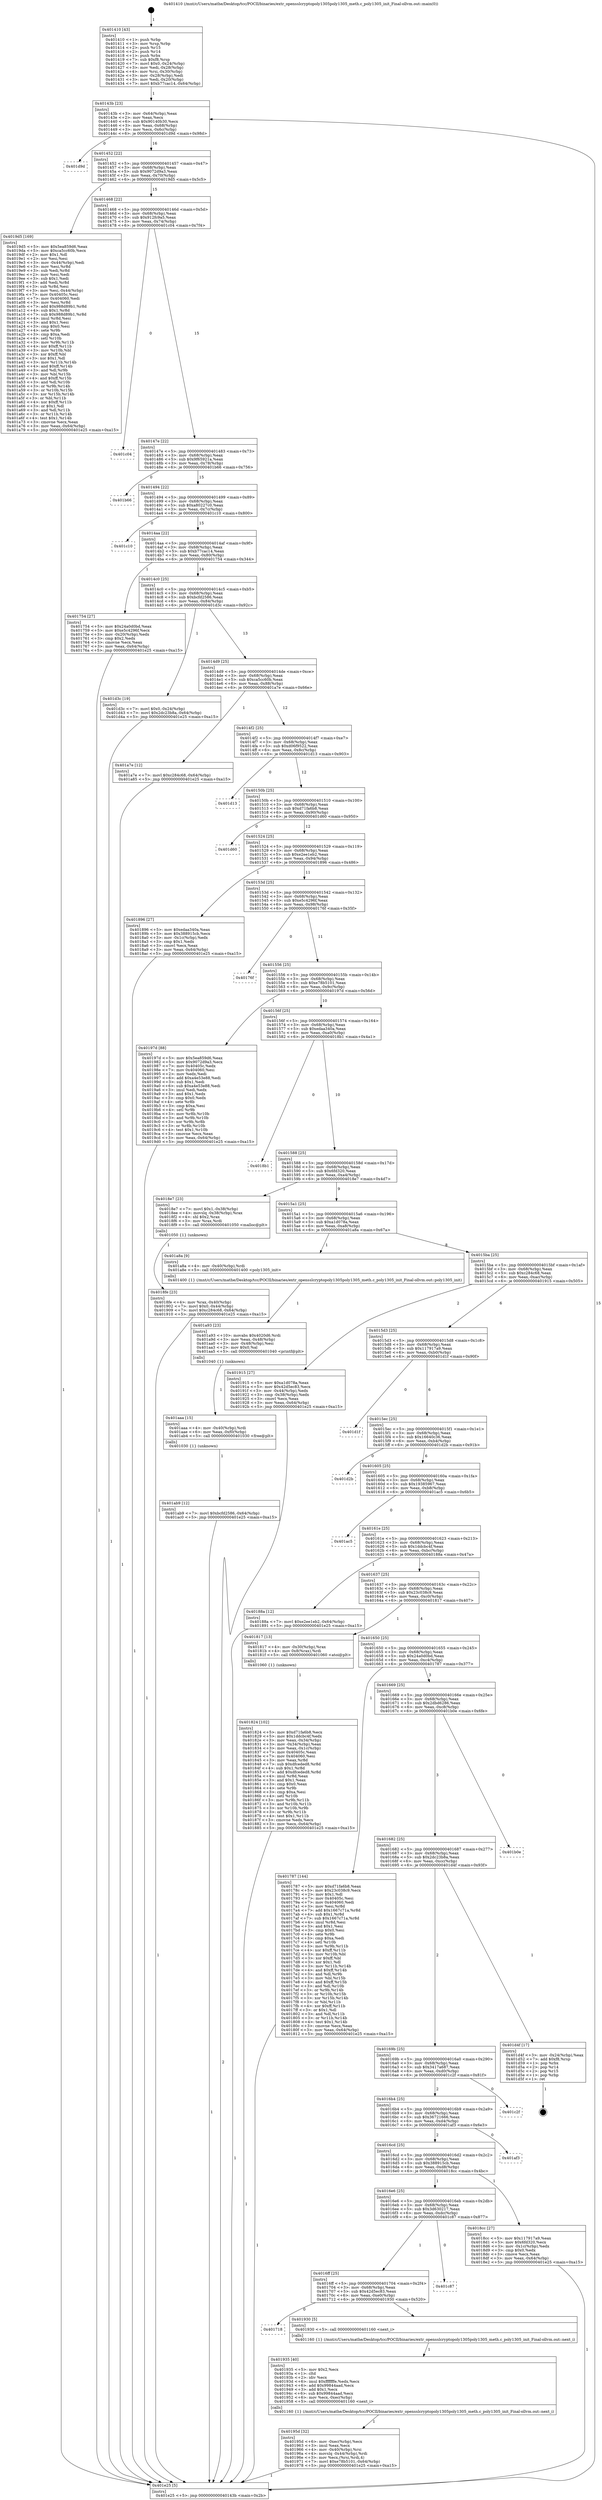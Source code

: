 digraph "0x401410" {
  label = "0x401410 (/mnt/c/Users/mathe/Desktop/tcc/POCII/binaries/extr_opensslcryptopoly1305poly1305_meth.c_poly1305_init_Final-ollvm.out::main(0))"
  labelloc = "t"
  node[shape=record]

  Entry [label="",width=0.3,height=0.3,shape=circle,fillcolor=black,style=filled]
  "0x40143b" [label="{
     0x40143b [23]\l
     | [instrs]\l
     &nbsp;&nbsp;0x40143b \<+3\>: mov -0x64(%rbp),%eax\l
     &nbsp;&nbsp;0x40143e \<+2\>: mov %eax,%ecx\l
     &nbsp;&nbsp;0x401440 \<+6\>: sub $0x90140b30,%ecx\l
     &nbsp;&nbsp;0x401446 \<+3\>: mov %eax,-0x68(%rbp)\l
     &nbsp;&nbsp;0x401449 \<+3\>: mov %ecx,-0x6c(%rbp)\l
     &nbsp;&nbsp;0x40144c \<+6\>: je 0000000000401d9d \<main+0x98d\>\l
  }"]
  "0x401d9d" [label="{
     0x401d9d\l
  }", style=dashed]
  "0x401452" [label="{
     0x401452 [22]\l
     | [instrs]\l
     &nbsp;&nbsp;0x401452 \<+5\>: jmp 0000000000401457 \<main+0x47\>\l
     &nbsp;&nbsp;0x401457 \<+3\>: mov -0x68(%rbp),%eax\l
     &nbsp;&nbsp;0x40145a \<+5\>: sub $0x9072d9a3,%eax\l
     &nbsp;&nbsp;0x40145f \<+3\>: mov %eax,-0x70(%rbp)\l
     &nbsp;&nbsp;0x401462 \<+6\>: je 00000000004019d5 \<main+0x5c5\>\l
  }"]
  Exit [label="",width=0.3,height=0.3,shape=circle,fillcolor=black,style=filled,peripheries=2]
  "0x4019d5" [label="{
     0x4019d5 [169]\l
     | [instrs]\l
     &nbsp;&nbsp;0x4019d5 \<+5\>: mov $0x5ea859d6,%eax\l
     &nbsp;&nbsp;0x4019da \<+5\>: mov $0xca5cc60b,%ecx\l
     &nbsp;&nbsp;0x4019df \<+2\>: mov $0x1,%dl\l
     &nbsp;&nbsp;0x4019e1 \<+2\>: xor %esi,%esi\l
     &nbsp;&nbsp;0x4019e3 \<+3\>: mov -0x44(%rbp),%edi\l
     &nbsp;&nbsp;0x4019e6 \<+3\>: mov %esi,%r8d\l
     &nbsp;&nbsp;0x4019e9 \<+3\>: sub %edi,%r8d\l
     &nbsp;&nbsp;0x4019ec \<+2\>: mov %esi,%edi\l
     &nbsp;&nbsp;0x4019ee \<+3\>: sub $0x1,%edi\l
     &nbsp;&nbsp;0x4019f1 \<+3\>: add %edi,%r8d\l
     &nbsp;&nbsp;0x4019f4 \<+3\>: sub %r8d,%esi\l
     &nbsp;&nbsp;0x4019f7 \<+3\>: mov %esi,-0x44(%rbp)\l
     &nbsp;&nbsp;0x4019fa \<+7\>: mov 0x40405c,%esi\l
     &nbsp;&nbsp;0x401a01 \<+7\>: mov 0x404060,%edi\l
     &nbsp;&nbsp;0x401a08 \<+3\>: mov %esi,%r8d\l
     &nbsp;&nbsp;0x401a0b \<+7\>: add $0x988d89b1,%r8d\l
     &nbsp;&nbsp;0x401a12 \<+4\>: sub $0x1,%r8d\l
     &nbsp;&nbsp;0x401a16 \<+7\>: sub $0x988d89b1,%r8d\l
     &nbsp;&nbsp;0x401a1d \<+4\>: imul %r8d,%esi\l
     &nbsp;&nbsp;0x401a21 \<+3\>: and $0x1,%esi\l
     &nbsp;&nbsp;0x401a24 \<+3\>: cmp $0x0,%esi\l
     &nbsp;&nbsp;0x401a27 \<+4\>: sete %r9b\l
     &nbsp;&nbsp;0x401a2b \<+3\>: cmp $0xa,%edi\l
     &nbsp;&nbsp;0x401a2e \<+4\>: setl %r10b\l
     &nbsp;&nbsp;0x401a32 \<+3\>: mov %r9b,%r11b\l
     &nbsp;&nbsp;0x401a35 \<+4\>: xor $0xff,%r11b\l
     &nbsp;&nbsp;0x401a39 \<+3\>: mov %r10b,%bl\l
     &nbsp;&nbsp;0x401a3c \<+3\>: xor $0xff,%bl\l
     &nbsp;&nbsp;0x401a3f \<+3\>: xor $0x1,%dl\l
     &nbsp;&nbsp;0x401a42 \<+3\>: mov %r11b,%r14b\l
     &nbsp;&nbsp;0x401a45 \<+4\>: and $0xff,%r14b\l
     &nbsp;&nbsp;0x401a49 \<+3\>: and %dl,%r9b\l
     &nbsp;&nbsp;0x401a4c \<+3\>: mov %bl,%r15b\l
     &nbsp;&nbsp;0x401a4f \<+4\>: and $0xff,%r15b\l
     &nbsp;&nbsp;0x401a53 \<+3\>: and %dl,%r10b\l
     &nbsp;&nbsp;0x401a56 \<+3\>: or %r9b,%r14b\l
     &nbsp;&nbsp;0x401a59 \<+3\>: or %r10b,%r15b\l
     &nbsp;&nbsp;0x401a5c \<+3\>: xor %r15b,%r14b\l
     &nbsp;&nbsp;0x401a5f \<+3\>: or %bl,%r11b\l
     &nbsp;&nbsp;0x401a62 \<+4\>: xor $0xff,%r11b\l
     &nbsp;&nbsp;0x401a66 \<+3\>: or $0x1,%dl\l
     &nbsp;&nbsp;0x401a69 \<+3\>: and %dl,%r11b\l
     &nbsp;&nbsp;0x401a6c \<+3\>: or %r11b,%r14b\l
     &nbsp;&nbsp;0x401a6f \<+4\>: test $0x1,%r14b\l
     &nbsp;&nbsp;0x401a73 \<+3\>: cmovne %ecx,%eax\l
     &nbsp;&nbsp;0x401a76 \<+3\>: mov %eax,-0x64(%rbp)\l
     &nbsp;&nbsp;0x401a79 \<+5\>: jmp 0000000000401e25 \<main+0xa15\>\l
  }"]
  "0x401468" [label="{
     0x401468 [22]\l
     | [instrs]\l
     &nbsp;&nbsp;0x401468 \<+5\>: jmp 000000000040146d \<main+0x5d\>\l
     &nbsp;&nbsp;0x40146d \<+3\>: mov -0x68(%rbp),%eax\l
     &nbsp;&nbsp;0x401470 \<+5\>: sub $0x912fc9a5,%eax\l
     &nbsp;&nbsp;0x401475 \<+3\>: mov %eax,-0x74(%rbp)\l
     &nbsp;&nbsp;0x401478 \<+6\>: je 0000000000401c04 \<main+0x7f4\>\l
  }"]
  "0x401ab9" [label="{
     0x401ab9 [12]\l
     | [instrs]\l
     &nbsp;&nbsp;0x401ab9 \<+7\>: movl $0xbcfd2586,-0x64(%rbp)\l
     &nbsp;&nbsp;0x401ac0 \<+5\>: jmp 0000000000401e25 \<main+0xa15\>\l
  }"]
  "0x401c04" [label="{
     0x401c04\l
  }", style=dashed]
  "0x40147e" [label="{
     0x40147e [22]\l
     | [instrs]\l
     &nbsp;&nbsp;0x40147e \<+5\>: jmp 0000000000401483 \<main+0x73\>\l
     &nbsp;&nbsp;0x401483 \<+3\>: mov -0x68(%rbp),%eax\l
     &nbsp;&nbsp;0x401486 \<+5\>: sub $0x9f65921a,%eax\l
     &nbsp;&nbsp;0x40148b \<+3\>: mov %eax,-0x78(%rbp)\l
     &nbsp;&nbsp;0x40148e \<+6\>: je 0000000000401b66 \<main+0x756\>\l
  }"]
  "0x401aaa" [label="{
     0x401aaa [15]\l
     | [instrs]\l
     &nbsp;&nbsp;0x401aaa \<+4\>: mov -0x40(%rbp),%rdi\l
     &nbsp;&nbsp;0x401aae \<+6\>: mov %eax,-0xf0(%rbp)\l
     &nbsp;&nbsp;0x401ab4 \<+5\>: call 0000000000401030 \<free@plt\>\l
     | [calls]\l
     &nbsp;&nbsp;0x401030 \{1\} (unknown)\l
  }"]
  "0x401b66" [label="{
     0x401b66\l
  }", style=dashed]
  "0x401494" [label="{
     0x401494 [22]\l
     | [instrs]\l
     &nbsp;&nbsp;0x401494 \<+5\>: jmp 0000000000401499 \<main+0x89\>\l
     &nbsp;&nbsp;0x401499 \<+3\>: mov -0x68(%rbp),%eax\l
     &nbsp;&nbsp;0x40149c \<+5\>: sub $0xa80227c0,%eax\l
     &nbsp;&nbsp;0x4014a1 \<+3\>: mov %eax,-0x7c(%rbp)\l
     &nbsp;&nbsp;0x4014a4 \<+6\>: je 0000000000401c10 \<main+0x800\>\l
  }"]
  "0x401a93" [label="{
     0x401a93 [23]\l
     | [instrs]\l
     &nbsp;&nbsp;0x401a93 \<+10\>: movabs $0x4020d6,%rdi\l
     &nbsp;&nbsp;0x401a9d \<+3\>: mov %eax,-0x48(%rbp)\l
     &nbsp;&nbsp;0x401aa0 \<+3\>: mov -0x48(%rbp),%esi\l
     &nbsp;&nbsp;0x401aa3 \<+2\>: mov $0x0,%al\l
     &nbsp;&nbsp;0x401aa5 \<+5\>: call 0000000000401040 \<printf@plt\>\l
     | [calls]\l
     &nbsp;&nbsp;0x401040 \{1\} (unknown)\l
  }"]
  "0x401c10" [label="{
     0x401c10\l
  }", style=dashed]
  "0x4014aa" [label="{
     0x4014aa [22]\l
     | [instrs]\l
     &nbsp;&nbsp;0x4014aa \<+5\>: jmp 00000000004014af \<main+0x9f\>\l
     &nbsp;&nbsp;0x4014af \<+3\>: mov -0x68(%rbp),%eax\l
     &nbsp;&nbsp;0x4014b2 \<+5\>: sub $0xb77cac14,%eax\l
     &nbsp;&nbsp;0x4014b7 \<+3\>: mov %eax,-0x80(%rbp)\l
     &nbsp;&nbsp;0x4014ba \<+6\>: je 0000000000401754 \<main+0x344\>\l
  }"]
  "0x40195d" [label="{
     0x40195d [32]\l
     | [instrs]\l
     &nbsp;&nbsp;0x40195d \<+6\>: mov -0xec(%rbp),%ecx\l
     &nbsp;&nbsp;0x401963 \<+3\>: imul %eax,%ecx\l
     &nbsp;&nbsp;0x401966 \<+4\>: mov -0x40(%rbp),%rsi\l
     &nbsp;&nbsp;0x40196a \<+4\>: movslq -0x44(%rbp),%rdi\l
     &nbsp;&nbsp;0x40196e \<+3\>: mov %ecx,(%rsi,%rdi,4)\l
     &nbsp;&nbsp;0x401971 \<+7\>: movl $0xe78b5101,-0x64(%rbp)\l
     &nbsp;&nbsp;0x401978 \<+5\>: jmp 0000000000401e25 \<main+0xa15\>\l
  }"]
  "0x401754" [label="{
     0x401754 [27]\l
     | [instrs]\l
     &nbsp;&nbsp;0x401754 \<+5\>: mov $0x24a0d0bd,%eax\l
     &nbsp;&nbsp;0x401759 \<+5\>: mov $0xe5c4296f,%ecx\l
     &nbsp;&nbsp;0x40175e \<+3\>: mov -0x20(%rbp),%edx\l
     &nbsp;&nbsp;0x401761 \<+3\>: cmp $0x2,%edx\l
     &nbsp;&nbsp;0x401764 \<+3\>: cmovne %ecx,%eax\l
     &nbsp;&nbsp;0x401767 \<+3\>: mov %eax,-0x64(%rbp)\l
     &nbsp;&nbsp;0x40176a \<+5\>: jmp 0000000000401e25 \<main+0xa15\>\l
  }"]
  "0x4014c0" [label="{
     0x4014c0 [25]\l
     | [instrs]\l
     &nbsp;&nbsp;0x4014c0 \<+5\>: jmp 00000000004014c5 \<main+0xb5\>\l
     &nbsp;&nbsp;0x4014c5 \<+3\>: mov -0x68(%rbp),%eax\l
     &nbsp;&nbsp;0x4014c8 \<+5\>: sub $0xbcfd2586,%eax\l
     &nbsp;&nbsp;0x4014cd \<+6\>: mov %eax,-0x84(%rbp)\l
     &nbsp;&nbsp;0x4014d3 \<+6\>: je 0000000000401d3c \<main+0x92c\>\l
  }"]
  "0x401e25" [label="{
     0x401e25 [5]\l
     | [instrs]\l
     &nbsp;&nbsp;0x401e25 \<+5\>: jmp 000000000040143b \<main+0x2b\>\l
  }"]
  "0x401410" [label="{
     0x401410 [43]\l
     | [instrs]\l
     &nbsp;&nbsp;0x401410 \<+1\>: push %rbp\l
     &nbsp;&nbsp;0x401411 \<+3\>: mov %rsp,%rbp\l
     &nbsp;&nbsp;0x401414 \<+2\>: push %r15\l
     &nbsp;&nbsp;0x401416 \<+2\>: push %r14\l
     &nbsp;&nbsp;0x401418 \<+1\>: push %rbx\l
     &nbsp;&nbsp;0x401419 \<+7\>: sub $0xf8,%rsp\l
     &nbsp;&nbsp;0x401420 \<+7\>: movl $0x0,-0x24(%rbp)\l
     &nbsp;&nbsp;0x401427 \<+3\>: mov %edi,-0x28(%rbp)\l
     &nbsp;&nbsp;0x40142a \<+4\>: mov %rsi,-0x30(%rbp)\l
     &nbsp;&nbsp;0x40142e \<+3\>: mov -0x28(%rbp),%edi\l
     &nbsp;&nbsp;0x401431 \<+3\>: mov %edi,-0x20(%rbp)\l
     &nbsp;&nbsp;0x401434 \<+7\>: movl $0xb77cac14,-0x64(%rbp)\l
  }"]
  "0x401935" [label="{
     0x401935 [40]\l
     | [instrs]\l
     &nbsp;&nbsp;0x401935 \<+5\>: mov $0x2,%ecx\l
     &nbsp;&nbsp;0x40193a \<+1\>: cltd\l
     &nbsp;&nbsp;0x40193b \<+2\>: idiv %ecx\l
     &nbsp;&nbsp;0x40193d \<+6\>: imul $0xfffffffe,%edx,%ecx\l
     &nbsp;&nbsp;0x401943 \<+6\>: add $0x99844aad,%ecx\l
     &nbsp;&nbsp;0x401949 \<+3\>: add $0x1,%ecx\l
     &nbsp;&nbsp;0x40194c \<+6\>: sub $0x99844aad,%ecx\l
     &nbsp;&nbsp;0x401952 \<+6\>: mov %ecx,-0xec(%rbp)\l
     &nbsp;&nbsp;0x401958 \<+5\>: call 0000000000401160 \<next_i\>\l
     | [calls]\l
     &nbsp;&nbsp;0x401160 \{1\} (/mnt/c/Users/mathe/Desktop/tcc/POCII/binaries/extr_opensslcryptopoly1305poly1305_meth.c_poly1305_init_Final-ollvm.out::next_i)\l
  }"]
  "0x401d3c" [label="{
     0x401d3c [19]\l
     | [instrs]\l
     &nbsp;&nbsp;0x401d3c \<+7\>: movl $0x0,-0x24(%rbp)\l
     &nbsp;&nbsp;0x401d43 \<+7\>: movl $0x2dc23b8a,-0x64(%rbp)\l
     &nbsp;&nbsp;0x401d4a \<+5\>: jmp 0000000000401e25 \<main+0xa15\>\l
  }"]
  "0x4014d9" [label="{
     0x4014d9 [25]\l
     | [instrs]\l
     &nbsp;&nbsp;0x4014d9 \<+5\>: jmp 00000000004014de \<main+0xce\>\l
     &nbsp;&nbsp;0x4014de \<+3\>: mov -0x68(%rbp),%eax\l
     &nbsp;&nbsp;0x4014e1 \<+5\>: sub $0xca5cc60b,%eax\l
     &nbsp;&nbsp;0x4014e6 \<+6\>: mov %eax,-0x88(%rbp)\l
     &nbsp;&nbsp;0x4014ec \<+6\>: je 0000000000401a7e \<main+0x66e\>\l
  }"]
  "0x401718" [label="{
     0x401718\l
  }", style=dashed]
  "0x401a7e" [label="{
     0x401a7e [12]\l
     | [instrs]\l
     &nbsp;&nbsp;0x401a7e \<+7\>: movl $0xc284c68,-0x64(%rbp)\l
     &nbsp;&nbsp;0x401a85 \<+5\>: jmp 0000000000401e25 \<main+0xa15\>\l
  }"]
  "0x4014f2" [label="{
     0x4014f2 [25]\l
     | [instrs]\l
     &nbsp;&nbsp;0x4014f2 \<+5\>: jmp 00000000004014f7 \<main+0xe7\>\l
     &nbsp;&nbsp;0x4014f7 \<+3\>: mov -0x68(%rbp),%eax\l
     &nbsp;&nbsp;0x4014fa \<+5\>: sub $0xd06f9522,%eax\l
     &nbsp;&nbsp;0x4014ff \<+6\>: mov %eax,-0x8c(%rbp)\l
     &nbsp;&nbsp;0x401505 \<+6\>: je 0000000000401d13 \<main+0x903\>\l
  }"]
  "0x401930" [label="{
     0x401930 [5]\l
     | [instrs]\l
     &nbsp;&nbsp;0x401930 \<+5\>: call 0000000000401160 \<next_i\>\l
     | [calls]\l
     &nbsp;&nbsp;0x401160 \{1\} (/mnt/c/Users/mathe/Desktop/tcc/POCII/binaries/extr_opensslcryptopoly1305poly1305_meth.c_poly1305_init_Final-ollvm.out::next_i)\l
  }"]
  "0x401d13" [label="{
     0x401d13\l
  }", style=dashed]
  "0x40150b" [label="{
     0x40150b [25]\l
     | [instrs]\l
     &nbsp;&nbsp;0x40150b \<+5\>: jmp 0000000000401510 \<main+0x100\>\l
     &nbsp;&nbsp;0x401510 \<+3\>: mov -0x68(%rbp),%eax\l
     &nbsp;&nbsp;0x401513 \<+5\>: sub $0xd71fa6b8,%eax\l
     &nbsp;&nbsp;0x401518 \<+6\>: mov %eax,-0x90(%rbp)\l
     &nbsp;&nbsp;0x40151e \<+6\>: je 0000000000401d60 \<main+0x950\>\l
  }"]
  "0x4016ff" [label="{
     0x4016ff [25]\l
     | [instrs]\l
     &nbsp;&nbsp;0x4016ff \<+5\>: jmp 0000000000401704 \<main+0x2f4\>\l
     &nbsp;&nbsp;0x401704 \<+3\>: mov -0x68(%rbp),%eax\l
     &nbsp;&nbsp;0x401707 \<+5\>: sub $0x42d5ec83,%eax\l
     &nbsp;&nbsp;0x40170c \<+6\>: mov %eax,-0xe0(%rbp)\l
     &nbsp;&nbsp;0x401712 \<+6\>: je 0000000000401930 \<main+0x520\>\l
  }"]
  "0x401d60" [label="{
     0x401d60\l
  }", style=dashed]
  "0x401524" [label="{
     0x401524 [25]\l
     | [instrs]\l
     &nbsp;&nbsp;0x401524 \<+5\>: jmp 0000000000401529 \<main+0x119\>\l
     &nbsp;&nbsp;0x401529 \<+3\>: mov -0x68(%rbp),%eax\l
     &nbsp;&nbsp;0x40152c \<+5\>: sub $0xe2ee1eb2,%eax\l
     &nbsp;&nbsp;0x401531 \<+6\>: mov %eax,-0x94(%rbp)\l
     &nbsp;&nbsp;0x401537 \<+6\>: je 0000000000401896 \<main+0x486\>\l
  }"]
  "0x401c87" [label="{
     0x401c87\l
  }", style=dashed]
  "0x401896" [label="{
     0x401896 [27]\l
     | [instrs]\l
     &nbsp;&nbsp;0x401896 \<+5\>: mov $0xedaa340a,%eax\l
     &nbsp;&nbsp;0x40189b \<+5\>: mov $0x388915cb,%ecx\l
     &nbsp;&nbsp;0x4018a0 \<+3\>: mov -0x1c(%rbp),%edx\l
     &nbsp;&nbsp;0x4018a3 \<+3\>: cmp $0x1,%edx\l
     &nbsp;&nbsp;0x4018a6 \<+3\>: cmovl %ecx,%eax\l
     &nbsp;&nbsp;0x4018a9 \<+3\>: mov %eax,-0x64(%rbp)\l
     &nbsp;&nbsp;0x4018ac \<+5\>: jmp 0000000000401e25 \<main+0xa15\>\l
  }"]
  "0x40153d" [label="{
     0x40153d [25]\l
     | [instrs]\l
     &nbsp;&nbsp;0x40153d \<+5\>: jmp 0000000000401542 \<main+0x132\>\l
     &nbsp;&nbsp;0x401542 \<+3\>: mov -0x68(%rbp),%eax\l
     &nbsp;&nbsp;0x401545 \<+5\>: sub $0xe5c4296f,%eax\l
     &nbsp;&nbsp;0x40154a \<+6\>: mov %eax,-0x98(%rbp)\l
     &nbsp;&nbsp;0x401550 \<+6\>: je 000000000040176f \<main+0x35f\>\l
  }"]
  "0x4018fe" [label="{
     0x4018fe [23]\l
     | [instrs]\l
     &nbsp;&nbsp;0x4018fe \<+4\>: mov %rax,-0x40(%rbp)\l
     &nbsp;&nbsp;0x401902 \<+7\>: movl $0x0,-0x44(%rbp)\l
     &nbsp;&nbsp;0x401909 \<+7\>: movl $0xc284c68,-0x64(%rbp)\l
     &nbsp;&nbsp;0x401910 \<+5\>: jmp 0000000000401e25 \<main+0xa15\>\l
  }"]
  "0x40176f" [label="{
     0x40176f\l
  }", style=dashed]
  "0x401556" [label="{
     0x401556 [25]\l
     | [instrs]\l
     &nbsp;&nbsp;0x401556 \<+5\>: jmp 000000000040155b \<main+0x14b\>\l
     &nbsp;&nbsp;0x40155b \<+3\>: mov -0x68(%rbp),%eax\l
     &nbsp;&nbsp;0x40155e \<+5\>: sub $0xe78b5101,%eax\l
     &nbsp;&nbsp;0x401563 \<+6\>: mov %eax,-0x9c(%rbp)\l
     &nbsp;&nbsp;0x401569 \<+6\>: je 000000000040197d \<main+0x56d\>\l
  }"]
  "0x4016e6" [label="{
     0x4016e6 [25]\l
     | [instrs]\l
     &nbsp;&nbsp;0x4016e6 \<+5\>: jmp 00000000004016eb \<main+0x2db\>\l
     &nbsp;&nbsp;0x4016eb \<+3\>: mov -0x68(%rbp),%eax\l
     &nbsp;&nbsp;0x4016ee \<+5\>: sub $0x3d630217,%eax\l
     &nbsp;&nbsp;0x4016f3 \<+6\>: mov %eax,-0xdc(%rbp)\l
     &nbsp;&nbsp;0x4016f9 \<+6\>: je 0000000000401c87 \<main+0x877\>\l
  }"]
  "0x40197d" [label="{
     0x40197d [88]\l
     | [instrs]\l
     &nbsp;&nbsp;0x40197d \<+5\>: mov $0x5ea859d6,%eax\l
     &nbsp;&nbsp;0x401982 \<+5\>: mov $0x9072d9a3,%ecx\l
     &nbsp;&nbsp;0x401987 \<+7\>: mov 0x40405c,%edx\l
     &nbsp;&nbsp;0x40198e \<+7\>: mov 0x404060,%esi\l
     &nbsp;&nbsp;0x401995 \<+2\>: mov %edx,%edi\l
     &nbsp;&nbsp;0x401997 \<+6\>: add $0xa4e53e88,%edi\l
     &nbsp;&nbsp;0x40199d \<+3\>: sub $0x1,%edi\l
     &nbsp;&nbsp;0x4019a0 \<+6\>: sub $0xa4e53e88,%edi\l
     &nbsp;&nbsp;0x4019a6 \<+3\>: imul %edi,%edx\l
     &nbsp;&nbsp;0x4019a9 \<+3\>: and $0x1,%edx\l
     &nbsp;&nbsp;0x4019ac \<+3\>: cmp $0x0,%edx\l
     &nbsp;&nbsp;0x4019af \<+4\>: sete %r8b\l
     &nbsp;&nbsp;0x4019b3 \<+3\>: cmp $0xa,%esi\l
     &nbsp;&nbsp;0x4019b6 \<+4\>: setl %r9b\l
     &nbsp;&nbsp;0x4019ba \<+3\>: mov %r8b,%r10b\l
     &nbsp;&nbsp;0x4019bd \<+3\>: and %r9b,%r10b\l
     &nbsp;&nbsp;0x4019c0 \<+3\>: xor %r9b,%r8b\l
     &nbsp;&nbsp;0x4019c3 \<+3\>: or %r8b,%r10b\l
     &nbsp;&nbsp;0x4019c6 \<+4\>: test $0x1,%r10b\l
     &nbsp;&nbsp;0x4019ca \<+3\>: cmovne %ecx,%eax\l
     &nbsp;&nbsp;0x4019cd \<+3\>: mov %eax,-0x64(%rbp)\l
     &nbsp;&nbsp;0x4019d0 \<+5\>: jmp 0000000000401e25 \<main+0xa15\>\l
  }"]
  "0x40156f" [label="{
     0x40156f [25]\l
     | [instrs]\l
     &nbsp;&nbsp;0x40156f \<+5\>: jmp 0000000000401574 \<main+0x164\>\l
     &nbsp;&nbsp;0x401574 \<+3\>: mov -0x68(%rbp),%eax\l
     &nbsp;&nbsp;0x401577 \<+5\>: sub $0xedaa340a,%eax\l
     &nbsp;&nbsp;0x40157c \<+6\>: mov %eax,-0xa0(%rbp)\l
     &nbsp;&nbsp;0x401582 \<+6\>: je 00000000004018b1 \<main+0x4a1\>\l
  }"]
  "0x4018cc" [label="{
     0x4018cc [27]\l
     | [instrs]\l
     &nbsp;&nbsp;0x4018cc \<+5\>: mov $0x117917a9,%eax\l
     &nbsp;&nbsp;0x4018d1 \<+5\>: mov $0x6fd320,%ecx\l
     &nbsp;&nbsp;0x4018d6 \<+3\>: mov -0x1c(%rbp),%edx\l
     &nbsp;&nbsp;0x4018d9 \<+3\>: cmp $0x0,%edx\l
     &nbsp;&nbsp;0x4018dc \<+3\>: cmove %ecx,%eax\l
     &nbsp;&nbsp;0x4018df \<+3\>: mov %eax,-0x64(%rbp)\l
     &nbsp;&nbsp;0x4018e2 \<+5\>: jmp 0000000000401e25 \<main+0xa15\>\l
  }"]
  "0x4018b1" [label="{
     0x4018b1\l
  }", style=dashed]
  "0x401588" [label="{
     0x401588 [25]\l
     | [instrs]\l
     &nbsp;&nbsp;0x401588 \<+5\>: jmp 000000000040158d \<main+0x17d\>\l
     &nbsp;&nbsp;0x40158d \<+3\>: mov -0x68(%rbp),%eax\l
     &nbsp;&nbsp;0x401590 \<+5\>: sub $0x6fd320,%eax\l
     &nbsp;&nbsp;0x401595 \<+6\>: mov %eax,-0xa4(%rbp)\l
     &nbsp;&nbsp;0x40159b \<+6\>: je 00000000004018e7 \<main+0x4d7\>\l
  }"]
  "0x4016cd" [label="{
     0x4016cd [25]\l
     | [instrs]\l
     &nbsp;&nbsp;0x4016cd \<+5\>: jmp 00000000004016d2 \<main+0x2c2\>\l
     &nbsp;&nbsp;0x4016d2 \<+3\>: mov -0x68(%rbp),%eax\l
     &nbsp;&nbsp;0x4016d5 \<+5\>: sub $0x388915cb,%eax\l
     &nbsp;&nbsp;0x4016da \<+6\>: mov %eax,-0xd8(%rbp)\l
     &nbsp;&nbsp;0x4016e0 \<+6\>: je 00000000004018cc \<main+0x4bc\>\l
  }"]
  "0x4018e7" [label="{
     0x4018e7 [23]\l
     | [instrs]\l
     &nbsp;&nbsp;0x4018e7 \<+7\>: movl $0x1,-0x38(%rbp)\l
     &nbsp;&nbsp;0x4018ee \<+4\>: movslq -0x38(%rbp),%rax\l
     &nbsp;&nbsp;0x4018f2 \<+4\>: shl $0x2,%rax\l
     &nbsp;&nbsp;0x4018f6 \<+3\>: mov %rax,%rdi\l
     &nbsp;&nbsp;0x4018f9 \<+5\>: call 0000000000401050 \<malloc@plt\>\l
     | [calls]\l
     &nbsp;&nbsp;0x401050 \{1\} (unknown)\l
  }"]
  "0x4015a1" [label="{
     0x4015a1 [25]\l
     | [instrs]\l
     &nbsp;&nbsp;0x4015a1 \<+5\>: jmp 00000000004015a6 \<main+0x196\>\l
     &nbsp;&nbsp;0x4015a6 \<+3\>: mov -0x68(%rbp),%eax\l
     &nbsp;&nbsp;0x4015a9 \<+5\>: sub $0xa1d078a,%eax\l
     &nbsp;&nbsp;0x4015ae \<+6\>: mov %eax,-0xa8(%rbp)\l
     &nbsp;&nbsp;0x4015b4 \<+6\>: je 0000000000401a8a \<main+0x67a\>\l
  }"]
  "0x401af3" [label="{
     0x401af3\l
  }", style=dashed]
  "0x401a8a" [label="{
     0x401a8a [9]\l
     | [instrs]\l
     &nbsp;&nbsp;0x401a8a \<+4\>: mov -0x40(%rbp),%rdi\l
     &nbsp;&nbsp;0x401a8e \<+5\>: call 0000000000401400 \<poly1305_init\>\l
     | [calls]\l
     &nbsp;&nbsp;0x401400 \{1\} (/mnt/c/Users/mathe/Desktop/tcc/POCII/binaries/extr_opensslcryptopoly1305poly1305_meth.c_poly1305_init_Final-ollvm.out::poly1305_init)\l
  }"]
  "0x4015ba" [label="{
     0x4015ba [25]\l
     | [instrs]\l
     &nbsp;&nbsp;0x4015ba \<+5\>: jmp 00000000004015bf \<main+0x1af\>\l
     &nbsp;&nbsp;0x4015bf \<+3\>: mov -0x68(%rbp),%eax\l
     &nbsp;&nbsp;0x4015c2 \<+5\>: sub $0xc284c68,%eax\l
     &nbsp;&nbsp;0x4015c7 \<+6\>: mov %eax,-0xac(%rbp)\l
     &nbsp;&nbsp;0x4015cd \<+6\>: je 0000000000401915 \<main+0x505\>\l
  }"]
  "0x4016b4" [label="{
     0x4016b4 [25]\l
     | [instrs]\l
     &nbsp;&nbsp;0x4016b4 \<+5\>: jmp 00000000004016b9 \<main+0x2a9\>\l
     &nbsp;&nbsp;0x4016b9 \<+3\>: mov -0x68(%rbp),%eax\l
     &nbsp;&nbsp;0x4016bc \<+5\>: sub $0x36721666,%eax\l
     &nbsp;&nbsp;0x4016c1 \<+6\>: mov %eax,-0xd4(%rbp)\l
     &nbsp;&nbsp;0x4016c7 \<+6\>: je 0000000000401af3 \<main+0x6e3\>\l
  }"]
  "0x401915" [label="{
     0x401915 [27]\l
     | [instrs]\l
     &nbsp;&nbsp;0x401915 \<+5\>: mov $0xa1d078a,%eax\l
     &nbsp;&nbsp;0x40191a \<+5\>: mov $0x42d5ec83,%ecx\l
     &nbsp;&nbsp;0x40191f \<+3\>: mov -0x44(%rbp),%edx\l
     &nbsp;&nbsp;0x401922 \<+3\>: cmp -0x38(%rbp),%edx\l
     &nbsp;&nbsp;0x401925 \<+3\>: cmovl %ecx,%eax\l
     &nbsp;&nbsp;0x401928 \<+3\>: mov %eax,-0x64(%rbp)\l
     &nbsp;&nbsp;0x40192b \<+5\>: jmp 0000000000401e25 \<main+0xa15\>\l
  }"]
  "0x4015d3" [label="{
     0x4015d3 [25]\l
     | [instrs]\l
     &nbsp;&nbsp;0x4015d3 \<+5\>: jmp 00000000004015d8 \<main+0x1c8\>\l
     &nbsp;&nbsp;0x4015d8 \<+3\>: mov -0x68(%rbp),%eax\l
     &nbsp;&nbsp;0x4015db \<+5\>: sub $0x117917a9,%eax\l
     &nbsp;&nbsp;0x4015e0 \<+6\>: mov %eax,-0xb0(%rbp)\l
     &nbsp;&nbsp;0x4015e6 \<+6\>: je 0000000000401d1f \<main+0x90f\>\l
  }"]
  "0x401c2f" [label="{
     0x401c2f\l
  }", style=dashed]
  "0x401d1f" [label="{
     0x401d1f\l
  }", style=dashed]
  "0x4015ec" [label="{
     0x4015ec [25]\l
     | [instrs]\l
     &nbsp;&nbsp;0x4015ec \<+5\>: jmp 00000000004015f1 \<main+0x1e1\>\l
     &nbsp;&nbsp;0x4015f1 \<+3\>: mov -0x68(%rbp),%eax\l
     &nbsp;&nbsp;0x4015f4 \<+5\>: sub $0x16640c36,%eax\l
     &nbsp;&nbsp;0x4015f9 \<+6\>: mov %eax,-0xb4(%rbp)\l
     &nbsp;&nbsp;0x4015ff \<+6\>: je 0000000000401d2b \<main+0x91b\>\l
  }"]
  "0x40169b" [label="{
     0x40169b [25]\l
     | [instrs]\l
     &nbsp;&nbsp;0x40169b \<+5\>: jmp 00000000004016a0 \<main+0x290\>\l
     &nbsp;&nbsp;0x4016a0 \<+3\>: mov -0x68(%rbp),%eax\l
     &nbsp;&nbsp;0x4016a3 \<+5\>: sub $0x3417a687,%eax\l
     &nbsp;&nbsp;0x4016a8 \<+6\>: mov %eax,-0xd0(%rbp)\l
     &nbsp;&nbsp;0x4016ae \<+6\>: je 0000000000401c2f \<main+0x81f\>\l
  }"]
  "0x401d2b" [label="{
     0x401d2b\l
  }", style=dashed]
  "0x401605" [label="{
     0x401605 [25]\l
     | [instrs]\l
     &nbsp;&nbsp;0x401605 \<+5\>: jmp 000000000040160a \<main+0x1fa\>\l
     &nbsp;&nbsp;0x40160a \<+3\>: mov -0x68(%rbp),%eax\l
     &nbsp;&nbsp;0x40160d \<+5\>: sub $0x19385967,%eax\l
     &nbsp;&nbsp;0x401612 \<+6\>: mov %eax,-0xb8(%rbp)\l
     &nbsp;&nbsp;0x401618 \<+6\>: je 0000000000401ac5 \<main+0x6b5\>\l
  }"]
  "0x401d4f" [label="{
     0x401d4f [17]\l
     | [instrs]\l
     &nbsp;&nbsp;0x401d4f \<+3\>: mov -0x24(%rbp),%eax\l
     &nbsp;&nbsp;0x401d52 \<+7\>: add $0xf8,%rsp\l
     &nbsp;&nbsp;0x401d59 \<+1\>: pop %rbx\l
     &nbsp;&nbsp;0x401d5a \<+2\>: pop %r14\l
     &nbsp;&nbsp;0x401d5c \<+2\>: pop %r15\l
     &nbsp;&nbsp;0x401d5e \<+1\>: pop %rbp\l
     &nbsp;&nbsp;0x401d5f \<+1\>: ret\l
  }"]
  "0x401ac5" [label="{
     0x401ac5\l
  }", style=dashed]
  "0x40161e" [label="{
     0x40161e [25]\l
     | [instrs]\l
     &nbsp;&nbsp;0x40161e \<+5\>: jmp 0000000000401623 \<main+0x213\>\l
     &nbsp;&nbsp;0x401623 \<+3\>: mov -0x68(%rbp),%eax\l
     &nbsp;&nbsp;0x401626 \<+5\>: sub $0x1ddcbc4f,%eax\l
     &nbsp;&nbsp;0x40162b \<+6\>: mov %eax,-0xbc(%rbp)\l
     &nbsp;&nbsp;0x401631 \<+6\>: je 000000000040188a \<main+0x47a\>\l
  }"]
  "0x401682" [label="{
     0x401682 [25]\l
     | [instrs]\l
     &nbsp;&nbsp;0x401682 \<+5\>: jmp 0000000000401687 \<main+0x277\>\l
     &nbsp;&nbsp;0x401687 \<+3\>: mov -0x68(%rbp),%eax\l
     &nbsp;&nbsp;0x40168a \<+5\>: sub $0x2dc23b8a,%eax\l
     &nbsp;&nbsp;0x40168f \<+6\>: mov %eax,-0xcc(%rbp)\l
     &nbsp;&nbsp;0x401695 \<+6\>: je 0000000000401d4f \<main+0x93f\>\l
  }"]
  "0x40188a" [label="{
     0x40188a [12]\l
     | [instrs]\l
     &nbsp;&nbsp;0x40188a \<+7\>: movl $0xe2ee1eb2,-0x64(%rbp)\l
     &nbsp;&nbsp;0x401891 \<+5\>: jmp 0000000000401e25 \<main+0xa15\>\l
  }"]
  "0x401637" [label="{
     0x401637 [25]\l
     | [instrs]\l
     &nbsp;&nbsp;0x401637 \<+5\>: jmp 000000000040163c \<main+0x22c\>\l
     &nbsp;&nbsp;0x40163c \<+3\>: mov -0x68(%rbp),%eax\l
     &nbsp;&nbsp;0x40163f \<+5\>: sub $0x23c038c9,%eax\l
     &nbsp;&nbsp;0x401644 \<+6\>: mov %eax,-0xc0(%rbp)\l
     &nbsp;&nbsp;0x40164a \<+6\>: je 0000000000401817 \<main+0x407\>\l
  }"]
  "0x401b0e" [label="{
     0x401b0e\l
  }", style=dashed]
  "0x401817" [label="{
     0x401817 [13]\l
     | [instrs]\l
     &nbsp;&nbsp;0x401817 \<+4\>: mov -0x30(%rbp),%rax\l
     &nbsp;&nbsp;0x40181b \<+4\>: mov 0x8(%rax),%rdi\l
     &nbsp;&nbsp;0x40181f \<+5\>: call 0000000000401060 \<atoi@plt\>\l
     | [calls]\l
     &nbsp;&nbsp;0x401060 \{1\} (unknown)\l
  }"]
  "0x401650" [label="{
     0x401650 [25]\l
     | [instrs]\l
     &nbsp;&nbsp;0x401650 \<+5\>: jmp 0000000000401655 \<main+0x245\>\l
     &nbsp;&nbsp;0x401655 \<+3\>: mov -0x68(%rbp),%eax\l
     &nbsp;&nbsp;0x401658 \<+5\>: sub $0x24a0d0bd,%eax\l
     &nbsp;&nbsp;0x40165d \<+6\>: mov %eax,-0xc4(%rbp)\l
     &nbsp;&nbsp;0x401663 \<+6\>: je 0000000000401787 \<main+0x377\>\l
  }"]
  "0x401824" [label="{
     0x401824 [102]\l
     | [instrs]\l
     &nbsp;&nbsp;0x401824 \<+5\>: mov $0xd71fa6b8,%ecx\l
     &nbsp;&nbsp;0x401829 \<+5\>: mov $0x1ddcbc4f,%edx\l
     &nbsp;&nbsp;0x40182e \<+3\>: mov %eax,-0x34(%rbp)\l
     &nbsp;&nbsp;0x401831 \<+3\>: mov -0x34(%rbp),%eax\l
     &nbsp;&nbsp;0x401834 \<+3\>: mov %eax,-0x1c(%rbp)\l
     &nbsp;&nbsp;0x401837 \<+7\>: mov 0x40405c,%eax\l
     &nbsp;&nbsp;0x40183e \<+7\>: mov 0x404060,%esi\l
     &nbsp;&nbsp;0x401845 \<+3\>: mov %eax,%r8d\l
     &nbsp;&nbsp;0x401848 \<+7\>: sub $0xdfceded8,%r8d\l
     &nbsp;&nbsp;0x40184f \<+4\>: sub $0x1,%r8d\l
     &nbsp;&nbsp;0x401853 \<+7\>: add $0xdfceded8,%r8d\l
     &nbsp;&nbsp;0x40185a \<+4\>: imul %r8d,%eax\l
     &nbsp;&nbsp;0x40185e \<+3\>: and $0x1,%eax\l
     &nbsp;&nbsp;0x401861 \<+3\>: cmp $0x0,%eax\l
     &nbsp;&nbsp;0x401864 \<+4\>: sete %r9b\l
     &nbsp;&nbsp;0x401868 \<+3\>: cmp $0xa,%esi\l
     &nbsp;&nbsp;0x40186b \<+4\>: setl %r10b\l
     &nbsp;&nbsp;0x40186f \<+3\>: mov %r9b,%r11b\l
     &nbsp;&nbsp;0x401872 \<+3\>: and %r10b,%r11b\l
     &nbsp;&nbsp;0x401875 \<+3\>: xor %r10b,%r9b\l
     &nbsp;&nbsp;0x401878 \<+3\>: or %r9b,%r11b\l
     &nbsp;&nbsp;0x40187b \<+4\>: test $0x1,%r11b\l
     &nbsp;&nbsp;0x40187f \<+3\>: cmovne %edx,%ecx\l
     &nbsp;&nbsp;0x401882 \<+3\>: mov %ecx,-0x64(%rbp)\l
     &nbsp;&nbsp;0x401885 \<+5\>: jmp 0000000000401e25 \<main+0xa15\>\l
  }"]
  "0x401787" [label="{
     0x401787 [144]\l
     | [instrs]\l
     &nbsp;&nbsp;0x401787 \<+5\>: mov $0xd71fa6b8,%eax\l
     &nbsp;&nbsp;0x40178c \<+5\>: mov $0x23c038c9,%ecx\l
     &nbsp;&nbsp;0x401791 \<+2\>: mov $0x1,%dl\l
     &nbsp;&nbsp;0x401793 \<+7\>: mov 0x40405c,%esi\l
     &nbsp;&nbsp;0x40179a \<+7\>: mov 0x404060,%edi\l
     &nbsp;&nbsp;0x4017a1 \<+3\>: mov %esi,%r8d\l
     &nbsp;&nbsp;0x4017a4 \<+7\>: add $0x1667c71a,%r8d\l
     &nbsp;&nbsp;0x4017ab \<+4\>: sub $0x1,%r8d\l
     &nbsp;&nbsp;0x4017af \<+7\>: sub $0x1667c71a,%r8d\l
     &nbsp;&nbsp;0x4017b6 \<+4\>: imul %r8d,%esi\l
     &nbsp;&nbsp;0x4017ba \<+3\>: and $0x1,%esi\l
     &nbsp;&nbsp;0x4017bd \<+3\>: cmp $0x0,%esi\l
     &nbsp;&nbsp;0x4017c0 \<+4\>: sete %r9b\l
     &nbsp;&nbsp;0x4017c4 \<+3\>: cmp $0xa,%edi\l
     &nbsp;&nbsp;0x4017c7 \<+4\>: setl %r10b\l
     &nbsp;&nbsp;0x4017cb \<+3\>: mov %r9b,%r11b\l
     &nbsp;&nbsp;0x4017ce \<+4\>: xor $0xff,%r11b\l
     &nbsp;&nbsp;0x4017d2 \<+3\>: mov %r10b,%bl\l
     &nbsp;&nbsp;0x4017d5 \<+3\>: xor $0xff,%bl\l
     &nbsp;&nbsp;0x4017d8 \<+3\>: xor $0x1,%dl\l
     &nbsp;&nbsp;0x4017db \<+3\>: mov %r11b,%r14b\l
     &nbsp;&nbsp;0x4017de \<+4\>: and $0xff,%r14b\l
     &nbsp;&nbsp;0x4017e2 \<+3\>: and %dl,%r9b\l
     &nbsp;&nbsp;0x4017e5 \<+3\>: mov %bl,%r15b\l
     &nbsp;&nbsp;0x4017e8 \<+4\>: and $0xff,%r15b\l
     &nbsp;&nbsp;0x4017ec \<+3\>: and %dl,%r10b\l
     &nbsp;&nbsp;0x4017ef \<+3\>: or %r9b,%r14b\l
     &nbsp;&nbsp;0x4017f2 \<+3\>: or %r10b,%r15b\l
     &nbsp;&nbsp;0x4017f5 \<+3\>: xor %r15b,%r14b\l
     &nbsp;&nbsp;0x4017f8 \<+3\>: or %bl,%r11b\l
     &nbsp;&nbsp;0x4017fb \<+4\>: xor $0xff,%r11b\l
     &nbsp;&nbsp;0x4017ff \<+3\>: or $0x1,%dl\l
     &nbsp;&nbsp;0x401802 \<+3\>: and %dl,%r11b\l
     &nbsp;&nbsp;0x401805 \<+3\>: or %r11b,%r14b\l
     &nbsp;&nbsp;0x401808 \<+4\>: test $0x1,%r14b\l
     &nbsp;&nbsp;0x40180c \<+3\>: cmovne %ecx,%eax\l
     &nbsp;&nbsp;0x40180f \<+3\>: mov %eax,-0x64(%rbp)\l
     &nbsp;&nbsp;0x401812 \<+5\>: jmp 0000000000401e25 \<main+0xa15\>\l
  }"]
  "0x401669" [label="{
     0x401669 [25]\l
     | [instrs]\l
     &nbsp;&nbsp;0x401669 \<+5\>: jmp 000000000040166e \<main+0x25e\>\l
     &nbsp;&nbsp;0x40166e \<+3\>: mov -0x68(%rbp),%eax\l
     &nbsp;&nbsp;0x401671 \<+5\>: sub $0x2dbd6286,%eax\l
     &nbsp;&nbsp;0x401676 \<+6\>: mov %eax,-0xc8(%rbp)\l
     &nbsp;&nbsp;0x40167c \<+6\>: je 0000000000401b0e \<main+0x6fe\>\l
  }"]
  Entry -> "0x401410" [label=" 1"]
  "0x40143b" -> "0x401d9d" [label=" 0"]
  "0x40143b" -> "0x401452" [label=" 16"]
  "0x401d4f" -> Exit [label=" 1"]
  "0x401452" -> "0x4019d5" [label=" 1"]
  "0x401452" -> "0x401468" [label=" 15"]
  "0x401d3c" -> "0x401e25" [label=" 1"]
  "0x401468" -> "0x401c04" [label=" 0"]
  "0x401468" -> "0x40147e" [label=" 15"]
  "0x401ab9" -> "0x401e25" [label=" 1"]
  "0x40147e" -> "0x401b66" [label=" 0"]
  "0x40147e" -> "0x401494" [label=" 15"]
  "0x401aaa" -> "0x401ab9" [label=" 1"]
  "0x401494" -> "0x401c10" [label=" 0"]
  "0x401494" -> "0x4014aa" [label=" 15"]
  "0x401a93" -> "0x401aaa" [label=" 1"]
  "0x4014aa" -> "0x401754" [label=" 1"]
  "0x4014aa" -> "0x4014c0" [label=" 14"]
  "0x401754" -> "0x401e25" [label=" 1"]
  "0x401410" -> "0x40143b" [label=" 1"]
  "0x401e25" -> "0x40143b" [label=" 15"]
  "0x401a8a" -> "0x401a93" [label=" 1"]
  "0x4014c0" -> "0x401d3c" [label=" 1"]
  "0x4014c0" -> "0x4014d9" [label=" 13"]
  "0x401a7e" -> "0x401e25" [label=" 1"]
  "0x4014d9" -> "0x401a7e" [label=" 1"]
  "0x4014d9" -> "0x4014f2" [label=" 12"]
  "0x4019d5" -> "0x401e25" [label=" 1"]
  "0x4014f2" -> "0x401d13" [label=" 0"]
  "0x4014f2" -> "0x40150b" [label=" 12"]
  "0x40197d" -> "0x401e25" [label=" 1"]
  "0x40150b" -> "0x401d60" [label=" 0"]
  "0x40150b" -> "0x401524" [label=" 12"]
  "0x401935" -> "0x40195d" [label=" 1"]
  "0x401524" -> "0x401896" [label=" 1"]
  "0x401524" -> "0x40153d" [label=" 11"]
  "0x401930" -> "0x401935" [label=" 1"]
  "0x40153d" -> "0x40176f" [label=" 0"]
  "0x40153d" -> "0x401556" [label=" 11"]
  "0x4016ff" -> "0x401930" [label=" 1"]
  "0x401556" -> "0x40197d" [label=" 1"]
  "0x401556" -> "0x40156f" [label=" 10"]
  "0x40195d" -> "0x401e25" [label=" 1"]
  "0x40156f" -> "0x4018b1" [label=" 0"]
  "0x40156f" -> "0x401588" [label=" 10"]
  "0x4016e6" -> "0x4016ff" [label=" 1"]
  "0x401588" -> "0x4018e7" [label=" 1"]
  "0x401588" -> "0x4015a1" [label=" 9"]
  "0x4016ff" -> "0x401718" [label=" 0"]
  "0x4015a1" -> "0x401a8a" [label=" 1"]
  "0x4015a1" -> "0x4015ba" [label=" 8"]
  "0x401915" -> "0x401e25" [label=" 2"]
  "0x4015ba" -> "0x401915" [label=" 2"]
  "0x4015ba" -> "0x4015d3" [label=" 6"]
  "0x4018e7" -> "0x4018fe" [label=" 1"]
  "0x4015d3" -> "0x401d1f" [label=" 0"]
  "0x4015d3" -> "0x4015ec" [label=" 6"]
  "0x4018cc" -> "0x401e25" [label=" 1"]
  "0x4015ec" -> "0x401d2b" [label=" 0"]
  "0x4015ec" -> "0x401605" [label=" 6"]
  "0x4016cd" -> "0x4018cc" [label=" 1"]
  "0x401605" -> "0x401ac5" [label=" 0"]
  "0x401605" -> "0x40161e" [label=" 6"]
  "0x4016e6" -> "0x401c87" [label=" 0"]
  "0x40161e" -> "0x40188a" [label=" 1"]
  "0x40161e" -> "0x401637" [label=" 5"]
  "0x4016b4" -> "0x401af3" [label=" 0"]
  "0x401637" -> "0x401817" [label=" 1"]
  "0x401637" -> "0x401650" [label=" 4"]
  "0x4018fe" -> "0x401e25" [label=" 1"]
  "0x401650" -> "0x401787" [label=" 1"]
  "0x401650" -> "0x401669" [label=" 3"]
  "0x401787" -> "0x401e25" [label=" 1"]
  "0x401817" -> "0x401824" [label=" 1"]
  "0x401824" -> "0x401e25" [label=" 1"]
  "0x40188a" -> "0x401e25" [label=" 1"]
  "0x401896" -> "0x401e25" [label=" 1"]
  "0x40169b" -> "0x4016b4" [label=" 2"]
  "0x401669" -> "0x401b0e" [label=" 0"]
  "0x401669" -> "0x401682" [label=" 3"]
  "0x4016b4" -> "0x4016cd" [label=" 2"]
  "0x401682" -> "0x401d4f" [label=" 1"]
  "0x401682" -> "0x40169b" [label=" 2"]
  "0x4016cd" -> "0x4016e6" [label=" 1"]
  "0x40169b" -> "0x401c2f" [label=" 0"]
}
